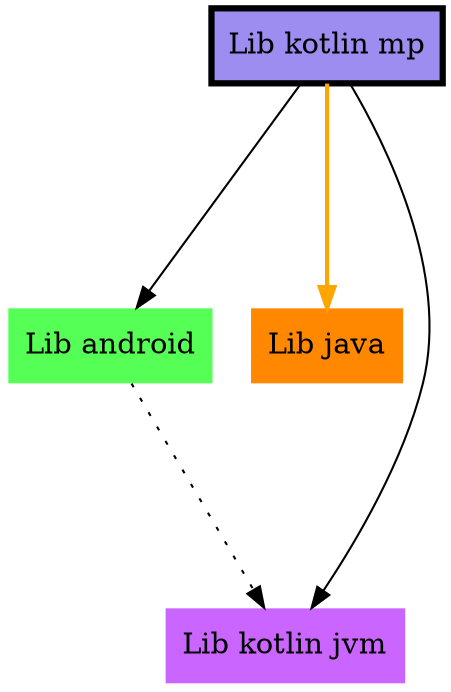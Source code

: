 digraph {
  edge ["arrowhead"="normal","arrowtail"="none"]
  graph ["dpi"="100","fontsize"="30","layout"="dot","ranksep"="1.5","rankdir"="TB"]
  node ["style"="filled"]
  "Lib android" ["fillcolor"="#55FF55","shape"="none"]
  "Lib java" ["fillcolor"="#FF8800","shape"="none"]
  "Lib kotlin jvm" ["fillcolor"="#CA66FF","shape"="none"]
  "Lib kotlin mp" ["fillcolor"="#9D8DF1","color"="black","penwidth"="3","shape"="box"]
  "Lib android" -> "Lib kotlin jvm" ["style"="dotted"]
  "Lib kotlin mp" -> "Lib android" ["style"="solid"]
  "Lib kotlin mp" -> "Lib java" ["style"="bold","color"="orange"]
  "Lib kotlin mp" -> "Lib kotlin jvm" ["style"="solid"]
}
